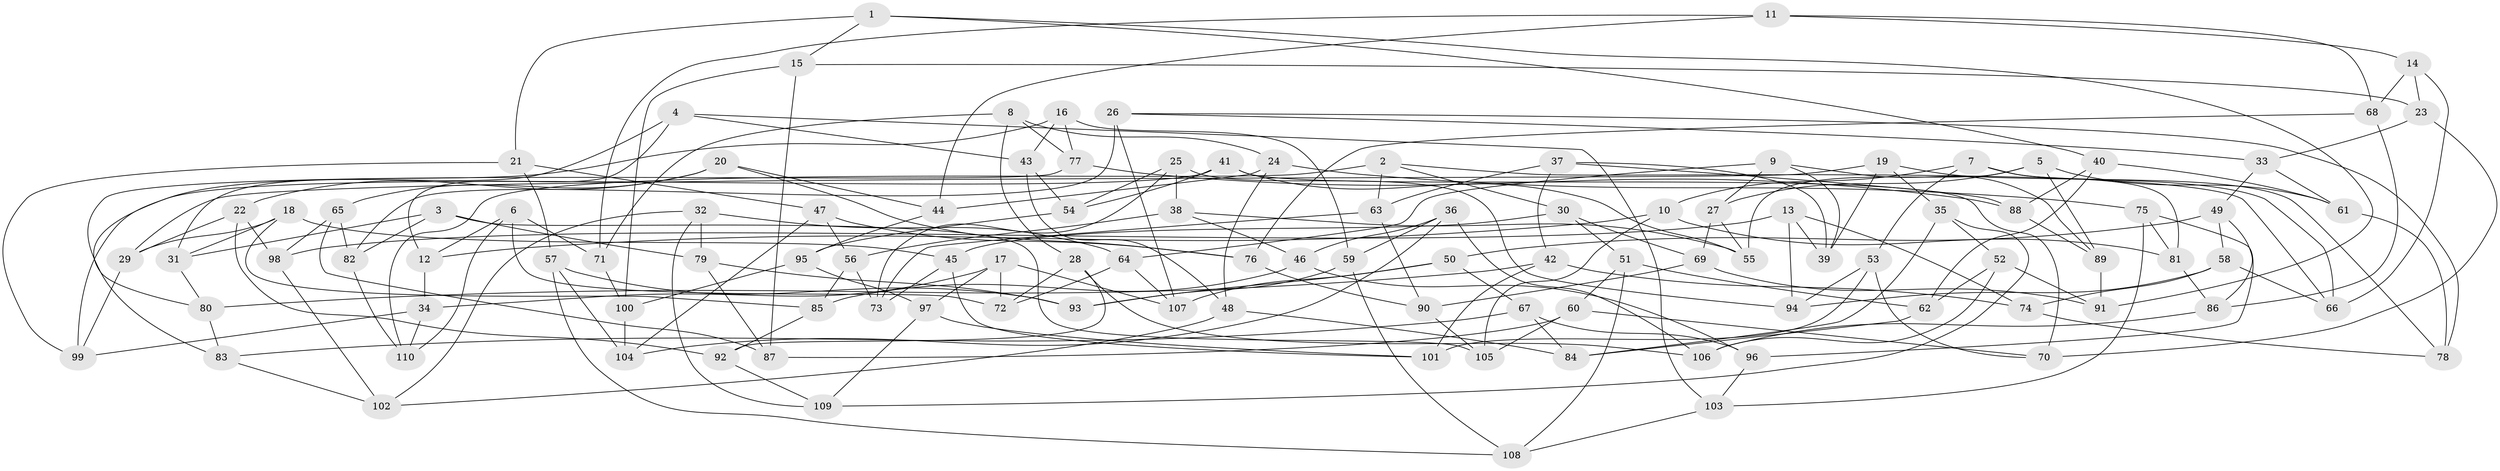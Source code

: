 // Generated by graph-tools (version 1.1) at 2025/11/02/27/25 16:11:42]
// undirected, 110 vertices, 220 edges
graph export_dot {
graph [start="1"]
  node [color=gray90,style=filled];
  1;
  2;
  3;
  4;
  5;
  6;
  7;
  8;
  9;
  10;
  11;
  12;
  13;
  14;
  15;
  16;
  17;
  18;
  19;
  20;
  21;
  22;
  23;
  24;
  25;
  26;
  27;
  28;
  29;
  30;
  31;
  32;
  33;
  34;
  35;
  36;
  37;
  38;
  39;
  40;
  41;
  42;
  43;
  44;
  45;
  46;
  47;
  48;
  49;
  50;
  51;
  52;
  53;
  54;
  55;
  56;
  57;
  58;
  59;
  60;
  61;
  62;
  63;
  64;
  65;
  66;
  67;
  68;
  69;
  70;
  71;
  72;
  73;
  74;
  75;
  76;
  77;
  78;
  79;
  80;
  81;
  82;
  83;
  84;
  85;
  86;
  87;
  88;
  89;
  90;
  91;
  92;
  93;
  94;
  95;
  96;
  97;
  98;
  99;
  100;
  101;
  102;
  103;
  104;
  105;
  106;
  107;
  108;
  109;
  110;
  1 -- 15;
  1 -- 40;
  1 -- 21;
  1 -- 91;
  2 -- 110;
  2 -- 63;
  2 -- 66;
  2 -- 30;
  3 -- 82;
  3 -- 31;
  3 -- 105;
  3 -- 79;
  4 -- 12;
  4 -- 31;
  4 -- 43;
  4 -- 103;
  5 -- 61;
  5 -- 27;
  5 -- 55;
  5 -- 89;
  6 -- 71;
  6 -- 110;
  6 -- 72;
  6 -- 12;
  7 -- 78;
  7 -- 81;
  7 -- 10;
  7 -- 53;
  8 -- 71;
  8 -- 28;
  8 -- 24;
  8 -- 77;
  9 -- 39;
  9 -- 27;
  9 -- 64;
  9 -- 89;
  10 -- 105;
  10 -- 81;
  10 -- 12;
  11 -- 68;
  11 -- 71;
  11 -- 14;
  11 -- 44;
  12 -- 34;
  13 -- 74;
  13 -- 39;
  13 -- 94;
  13 -- 98;
  14 -- 66;
  14 -- 23;
  14 -- 68;
  15 -- 100;
  15 -- 23;
  15 -- 87;
  16 -- 77;
  16 -- 59;
  16 -- 43;
  16 -- 80;
  17 -- 34;
  17 -- 72;
  17 -- 97;
  17 -- 107;
  18 -- 31;
  18 -- 85;
  18 -- 29;
  18 -- 45;
  19 -- 35;
  19 -- 39;
  19 -- 66;
  19 -- 29;
  20 -- 22;
  20 -- 65;
  20 -- 44;
  20 -- 76;
  21 -- 99;
  21 -- 57;
  21 -- 47;
  22 -- 92;
  22 -- 29;
  22 -- 98;
  23 -- 70;
  23 -- 33;
  24 -- 48;
  24 -- 75;
  24 -- 44;
  25 -- 54;
  25 -- 38;
  25 -- 73;
  25 -- 94;
  26 -- 107;
  26 -- 78;
  26 -- 82;
  26 -- 33;
  27 -- 55;
  27 -- 69;
  28 -- 92;
  28 -- 72;
  28 -- 106;
  29 -- 99;
  30 -- 69;
  30 -- 45;
  30 -- 51;
  31 -- 80;
  32 -- 64;
  32 -- 79;
  32 -- 102;
  32 -- 109;
  33 -- 49;
  33 -- 61;
  34 -- 99;
  34 -- 110;
  35 -- 52;
  35 -- 84;
  35 -- 109;
  36 -- 46;
  36 -- 106;
  36 -- 59;
  36 -- 104;
  37 -- 63;
  37 -- 42;
  37 -- 39;
  37 -- 88;
  38 -- 55;
  38 -- 56;
  38 -- 46;
  40 -- 61;
  40 -- 88;
  40 -- 62;
  41 -- 99;
  41 -- 54;
  41 -- 55;
  41 -- 70;
  42 -- 101;
  42 -- 80;
  42 -- 74;
  43 -- 54;
  43 -- 48;
  44 -- 95;
  45 -- 101;
  45 -- 73;
  46 -- 85;
  46 -- 96;
  47 -- 104;
  47 -- 56;
  47 -- 76;
  48 -- 84;
  48 -- 102;
  49 -- 86;
  49 -- 50;
  49 -- 58;
  50 -- 67;
  50 -- 93;
  50 -- 107;
  51 -- 60;
  51 -- 108;
  51 -- 62;
  52 -- 106;
  52 -- 62;
  52 -- 91;
  53 -- 94;
  53 -- 101;
  53 -- 70;
  54 -- 95;
  56 -- 85;
  56 -- 73;
  57 -- 93;
  57 -- 108;
  57 -- 104;
  58 -- 94;
  58 -- 74;
  58 -- 66;
  59 -- 93;
  59 -- 108;
  60 -- 70;
  60 -- 105;
  60 -- 87;
  61 -- 78;
  62 -- 84;
  63 -- 73;
  63 -- 90;
  64 -- 107;
  64 -- 72;
  65 -- 82;
  65 -- 87;
  65 -- 98;
  67 -- 84;
  67 -- 83;
  67 -- 96;
  68 -- 86;
  68 -- 76;
  69 -- 91;
  69 -- 90;
  71 -- 100;
  74 -- 78;
  75 -- 81;
  75 -- 103;
  75 -- 96;
  76 -- 90;
  77 -- 83;
  77 -- 88;
  79 -- 87;
  79 -- 93;
  80 -- 83;
  81 -- 86;
  82 -- 110;
  83 -- 102;
  85 -- 92;
  86 -- 106;
  88 -- 89;
  89 -- 91;
  90 -- 105;
  92 -- 109;
  95 -- 100;
  95 -- 97;
  96 -- 103;
  97 -- 101;
  97 -- 109;
  98 -- 102;
  100 -- 104;
  103 -- 108;
}
